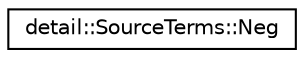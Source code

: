 digraph "Graphical Class Hierarchy"
{
 // LATEX_PDF_SIZE
  edge [fontname="Helvetica",fontsize="10",labelfontname="Helvetica",labelfontsize="10"];
  node [fontname="Helvetica",fontsize="10",shape=record];
  rankdir="LR";
  Node0 [label="detail::SourceTerms::Neg",height=0.2,width=0.4,color="black", fillcolor="white", style="filled",URL="$structdetail_1_1SourceTerms_1_1Neg.html",tooltip="Negative."];
}
